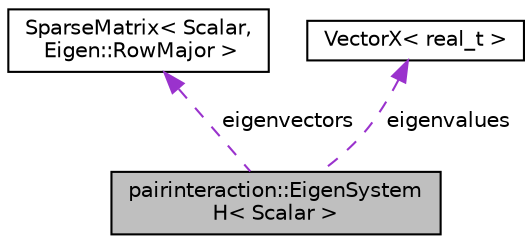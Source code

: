 digraph "pairinteraction::EigenSystemH&lt; Scalar &gt;"
{
 // INTERACTIVE_SVG=YES
 // LATEX_PDF_SIZE
  bgcolor="transparent";
  edge [fontname="Helvetica",fontsize="10",labelfontname="Helvetica",labelfontsize="10"];
  node [fontname="Helvetica",fontsize="10",shape=record];
  Node1 [label="pairinteraction::EigenSystem\lH\< Scalar \>",height=0.2,width=0.4,color="black", fillcolor="grey75", style="filled", fontcolor="black",tooltip=" "];
  Node2 -> Node1 [dir="back",color="darkorchid3",fontsize="10",style="dashed",label=" eigenvectors" ,fontname="Helvetica"];
  Node2 [label="SparseMatrix\< Scalar,\l Eigen::RowMajor \>",height=0.2,width=0.4,color="black",tooltip=" "];
  Node3 -> Node1 [dir="back",color="darkorchid3",fontsize="10",style="dashed",label=" eigenvalues" ,fontname="Helvetica"];
  Node3 [label="VectorX\< real_t \>",height=0.2,width=0.4,color="black",tooltip=" "];
}
